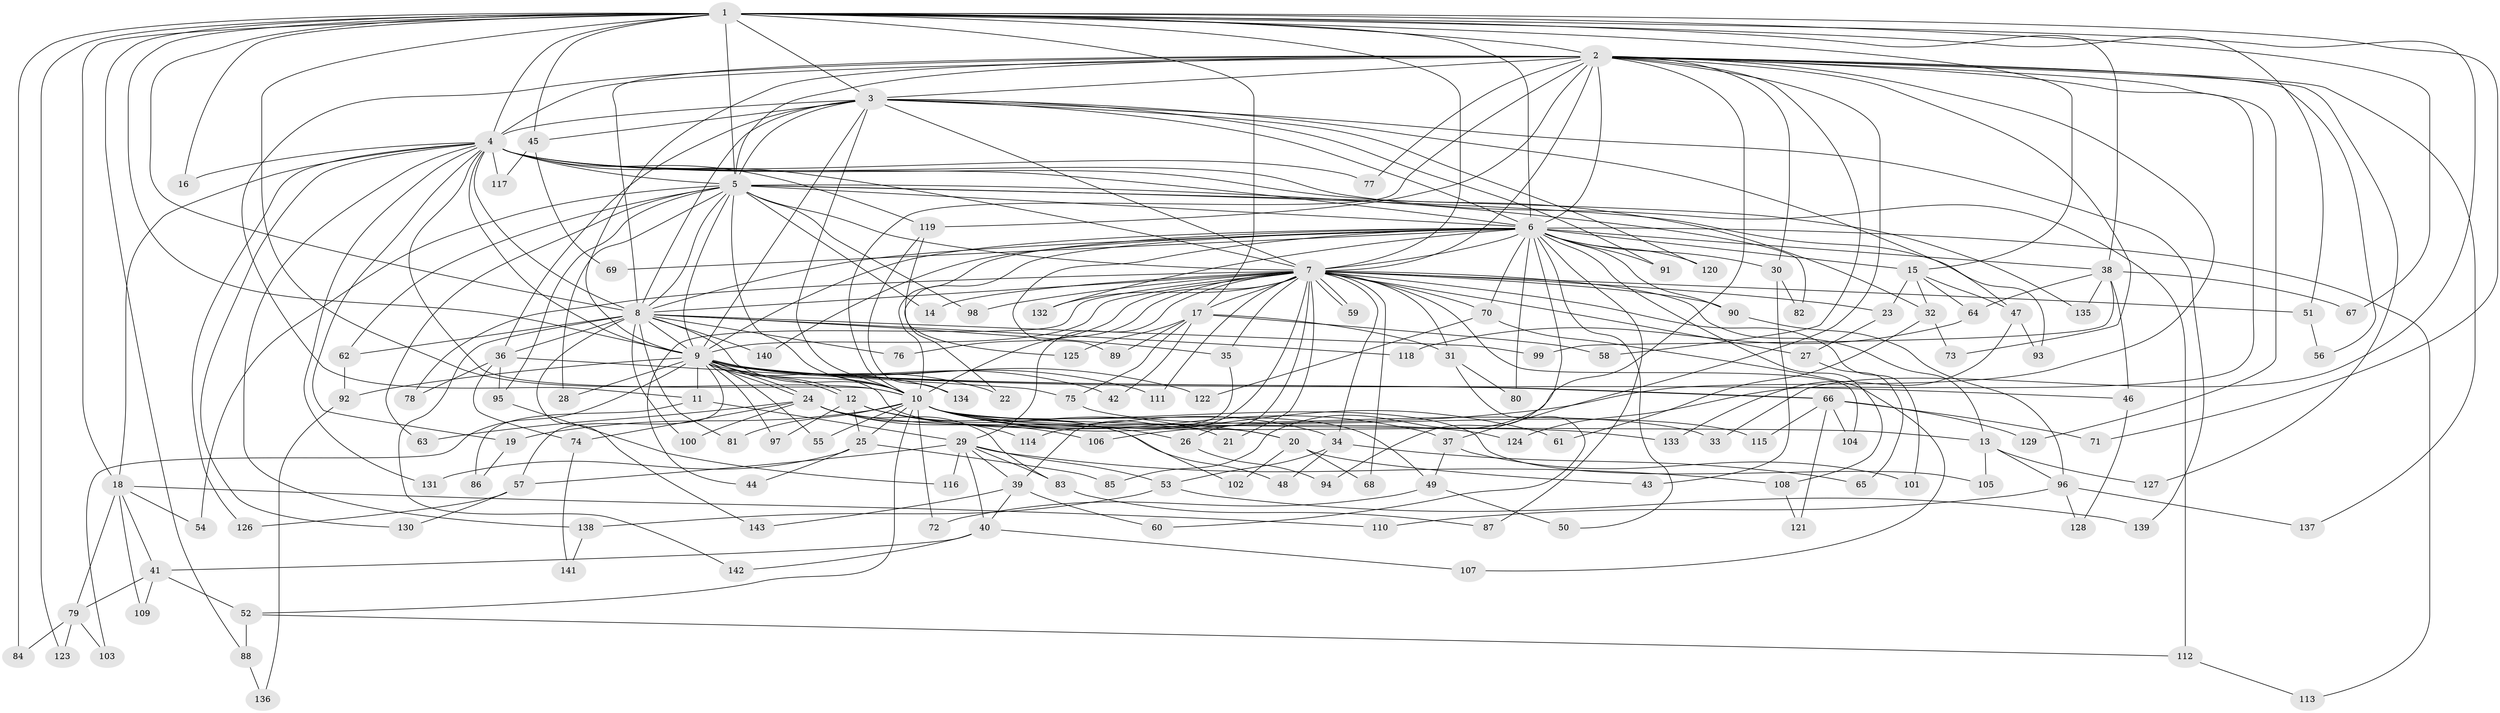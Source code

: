 // Generated by graph-tools (version 1.1) at 2025/34/03/09/25 02:34:47]
// undirected, 143 vertices, 311 edges
graph export_dot {
graph [start="1"]
  node [color=gray90,style=filled];
  1;
  2;
  3;
  4;
  5;
  6;
  7;
  8;
  9;
  10;
  11;
  12;
  13;
  14;
  15;
  16;
  17;
  18;
  19;
  20;
  21;
  22;
  23;
  24;
  25;
  26;
  27;
  28;
  29;
  30;
  31;
  32;
  33;
  34;
  35;
  36;
  37;
  38;
  39;
  40;
  41;
  42;
  43;
  44;
  45;
  46;
  47;
  48;
  49;
  50;
  51;
  52;
  53;
  54;
  55;
  56;
  57;
  58;
  59;
  60;
  61;
  62;
  63;
  64;
  65;
  66;
  67;
  68;
  69;
  70;
  71;
  72;
  73;
  74;
  75;
  76;
  77;
  78;
  79;
  80;
  81;
  82;
  83;
  84;
  85;
  86;
  87;
  88;
  89;
  90;
  91;
  92;
  93;
  94;
  95;
  96;
  97;
  98;
  99;
  100;
  101;
  102;
  103;
  104;
  105;
  106;
  107;
  108;
  109;
  110;
  111;
  112;
  113;
  114;
  115;
  116;
  117;
  118;
  119;
  120;
  121;
  122;
  123;
  124;
  125;
  126;
  127;
  128;
  129;
  130;
  131;
  132;
  133;
  134;
  135;
  136;
  137;
  138;
  139;
  140;
  141;
  142;
  143;
  1 -- 2;
  1 -- 3;
  1 -- 4;
  1 -- 5;
  1 -- 6;
  1 -- 7;
  1 -- 8;
  1 -- 9;
  1 -- 10;
  1 -- 15;
  1 -- 16;
  1 -- 17;
  1 -- 18;
  1 -- 33;
  1 -- 38;
  1 -- 45;
  1 -- 51;
  1 -- 67;
  1 -- 71;
  1 -- 84;
  1 -- 88;
  1 -- 123;
  2 -- 3;
  2 -- 4;
  2 -- 5;
  2 -- 6;
  2 -- 7;
  2 -- 8;
  2 -- 9;
  2 -- 10;
  2 -- 11;
  2 -- 30;
  2 -- 37;
  2 -- 56;
  2 -- 58;
  2 -- 73;
  2 -- 77;
  2 -- 85;
  2 -- 106;
  2 -- 119;
  2 -- 124;
  2 -- 127;
  2 -- 129;
  2 -- 137;
  3 -- 4;
  3 -- 5;
  3 -- 6;
  3 -- 7;
  3 -- 8;
  3 -- 9;
  3 -- 10;
  3 -- 36;
  3 -- 45;
  3 -- 47;
  3 -- 91;
  3 -- 120;
  3 -- 139;
  4 -- 5;
  4 -- 6;
  4 -- 7;
  4 -- 8;
  4 -- 9;
  4 -- 10;
  4 -- 16;
  4 -- 18;
  4 -- 19;
  4 -- 32;
  4 -- 77;
  4 -- 112;
  4 -- 117;
  4 -- 119;
  4 -- 126;
  4 -- 130;
  4 -- 131;
  4 -- 138;
  5 -- 6;
  5 -- 7;
  5 -- 8;
  5 -- 9;
  5 -- 10;
  5 -- 14;
  5 -- 28;
  5 -- 54;
  5 -- 62;
  5 -- 63;
  5 -- 82;
  5 -- 93;
  5 -- 95;
  5 -- 98;
  5 -- 135;
  6 -- 7;
  6 -- 8;
  6 -- 9;
  6 -- 10;
  6 -- 15;
  6 -- 22;
  6 -- 30;
  6 -- 38;
  6 -- 50;
  6 -- 69;
  6 -- 70;
  6 -- 80;
  6 -- 87;
  6 -- 89;
  6 -- 90;
  6 -- 91;
  6 -- 94;
  6 -- 108;
  6 -- 113;
  6 -- 120;
  6 -- 132;
  6 -- 140;
  7 -- 8;
  7 -- 9;
  7 -- 10;
  7 -- 13;
  7 -- 14;
  7 -- 17;
  7 -- 21;
  7 -- 23;
  7 -- 26;
  7 -- 27;
  7 -- 29;
  7 -- 31;
  7 -- 34;
  7 -- 35;
  7 -- 39;
  7 -- 44;
  7 -- 51;
  7 -- 59;
  7 -- 59;
  7 -- 68;
  7 -- 70;
  7 -- 76;
  7 -- 78;
  7 -- 90;
  7 -- 98;
  7 -- 101;
  7 -- 104;
  7 -- 111;
  7 -- 132;
  8 -- 9;
  8 -- 10;
  8 -- 35;
  8 -- 36;
  8 -- 62;
  8 -- 76;
  8 -- 81;
  8 -- 99;
  8 -- 100;
  8 -- 118;
  8 -- 140;
  8 -- 142;
  8 -- 143;
  9 -- 10;
  9 -- 11;
  9 -- 12;
  9 -- 12;
  9 -- 20;
  9 -- 22;
  9 -- 24;
  9 -- 24;
  9 -- 28;
  9 -- 42;
  9 -- 46;
  9 -- 55;
  9 -- 57;
  9 -- 66;
  9 -- 66;
  9 -- 92;
  9 -- 97;
  9 -- 103;
  9 -- 111;
  9 -- 122;
  9 -- 134;
  10 -- 13;
  10 -- 19;
  10 -- 20;
  10 -- 25;
  10 -- 33;
  10 -- 34;
  10 -- 37;
  10 -- 49;
  10 -- 52;
  10 -- 55;
  10 -- 61;
  10 -- 72;
  10 -- 81;
  10 -- 102;
  10 -- 105;
  10 -- 133;
  11 -- 29;
  11 -- 86;
  12 -- 21;
  12 -- 25;
  12 -- 26;
  12 -- 48;
  12 -- 97;
  13 -- 96;
  13 -- 105;
  13 -- 127;
  15 -- 23;
  15 -- 32;
  15 -- 47;
  15 -- 64;
  17 -- 31;
  17 -- 42;
  17 -- 58;
  17 -- 75;
  17 -- 89;
  17 -- 125;
  18 -- 41;
  18 -- 54;
  18 -- 79;
  18 -- 109;
  18 -- 110;
  19 -- 86;
  20 -- 43;
  20 -- 68;
  20 -- 102;
  23 -- 27;
  24 -- 63;
  24 -- 74;
  24 -- 83;
  24 -- 100;
  24 -- 106;
  24 -- 114;
  24 -- 124;
  25 -- 44;
  25 -- 85;
  25 -- 131;
  26 -- 94;
  27 -- 65;
  29 -- 39;
  29 -- 40;
  29 -- 53;
  29 -- 57;
  29 -- 83;
  29 -- 108;
  29 -- 116;
  30 -- 43;
  30 -- 82;
  31 -- 60;
  31 -- 80;
  32 -- 61;
  32 -- 73;
  34 -- 48;
  34 -- 53;
  34 -- 65;
  35 -- 114;
  36 -- 74;
  36 -- 75;
  36 -- 78;
  36 -- 95;
  37 -- 49;
  37 -- 101;
  38 -- 46;
  38 -- 64;
  38 -- 67;
  38 -- 99;
  38 -- 135;
  39 -- 40;
  39 -- 60;
  39 -- 143;
  40 -- 41;
  40 -- 107;
  40 -- 142;
  41 -- 52;
  41 -- 79;
  41 -- 109;
  45 -- 69;
  45 -- 117;
  46 -- 128;
  47 -- 93;
  47 -- 133;
  49 -- 50;
  49 -- 72;
  51 -- 56;
  52 -- 88;
  52 -- 112;
  53 -- 138;
  53 -- 139;
  57 -- 126;
  57 -- 130;
  62 -- 92;
  64 -- 118;
  66 -- 71;
  66 -- 104;
  66 -- 115;
  66 -- 121;
  66 -- 129;
  70 -- 107;
  70 -- 122;
  74 -- 141;
  75 -- 115;
  79 -- 84;
  79 -- 103;
  79 -- 123;
  83 -- 87;
  88 -- 136;
  90 -- 96;
  92 -- 136;
  95 -- 116;
  96 -- 110;
  96 -- 128;
  96 -- 137;
  108 -- 121;
  112 -- 113;
  119 -- 125;
  119 -- 134;
  138 -- 141;
}
